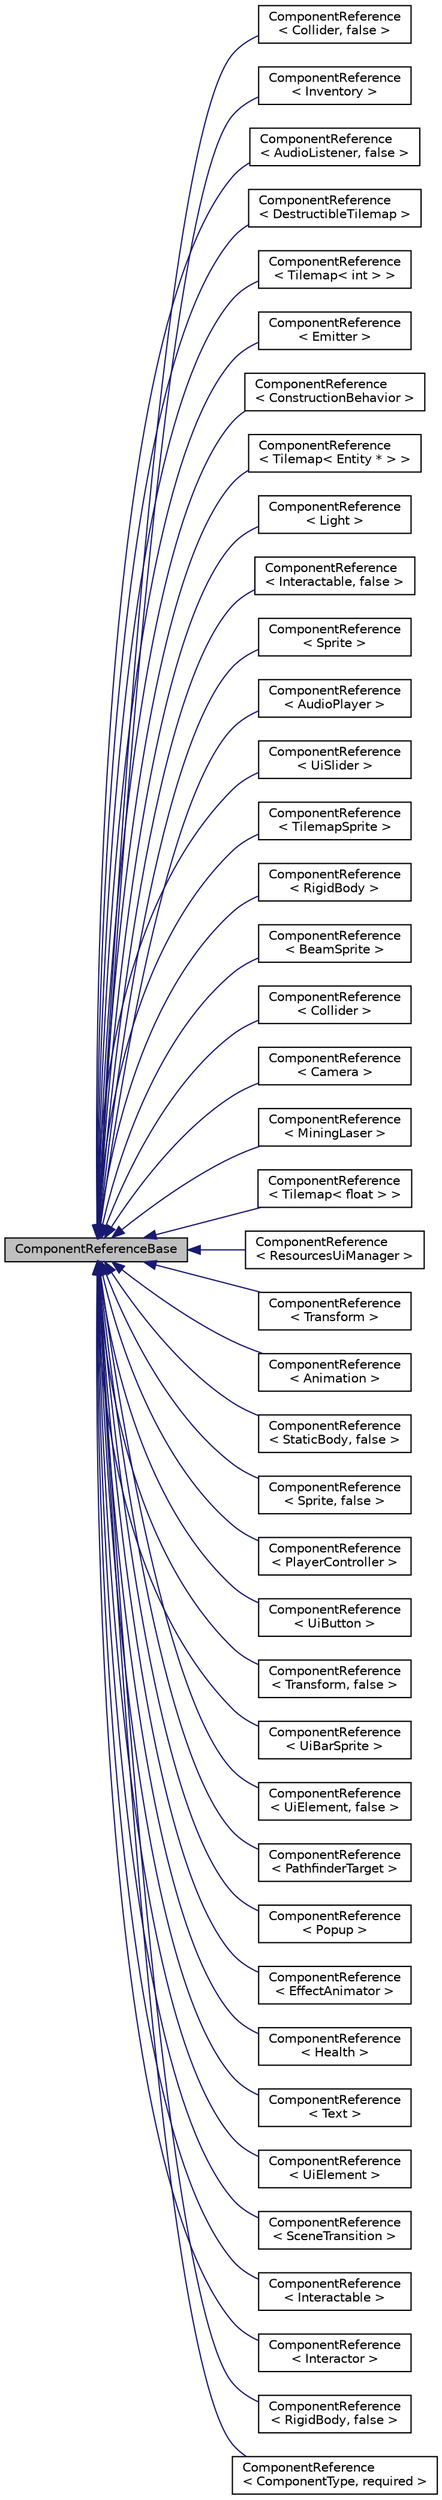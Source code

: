digraph "ComponentReferenceBase"
{
 // LATEX_PDF_SIZE
  edge [fontname="Helvetica",fontsize="10",labelfontname="Helvetica",labelfontsize="10"];
  node [fontname="Helvetica",fontsize="10",shape=record];
  rankdir="LR";
  Node1 [label="ComponentReferenceBase",height=0.2,width=0.4,color="black", fillcolor="grey75", style="filled", fontcolor="black",tooltip="abstract base class for templatized ComponentReferences"];
  Node1 -> Node2 [dir="back",color="midnightblue",fontsize="10",style="solid",fontname="Helvetica"];
  Node2 [label="ComponentReference\l\< Collider, false \>",height=0.2,width=0.4,color="black", fillcolor="white", style="filled",URL="$df/d02/classComponentReference.html",tooltip=" "];
  Node1 -> Node3 [dir="back",color="midnightblue",fontsize="10",style="solid",fontname="Helvetica"];
  Node3 [label="ComponentReference\l\< Inventory \>",height=0.2,width=0.4,color="black", fillcolor="white", style="filled",URL="$df/d02/classComponentReference.html",tooltip=" "];
  Node1 -> Node4 [dir="back",color="midnightblue",fontsize="10",style="solid",fontname="Helvetica"];
  Node4 [label="ComponentReference\l\< AudioListener, false \>",height=0.2,width=0.4,color="black", fillcolor="white", style="filled",URL="$df/d02/classComponentReference.html",tooltip=" "];
  Node1 -> Node5 [dir="back",color="midnightblue",fontsize="10",style="solid",fontname="Helvetica"];
  Node5 [label="ComponentReference\l\< DestructibleTilemap \>",height=0.2,width=0.4,color="black", fillcolor="white", style="filled",URL="$df/d02/classComponentReference.html",tooltip=" "];
  Node1 -> Node6 [dir="back",color="midnightblue",fontsize="10",style="solid",fontname="Helvetica"];
  Node6 [label="ComponentReference\l\< Tilemap\< int \> \>",height=0.2,width=0.4,color="black", fillcolor="white", style="filled",URL="$df/d02/classComponentReference.html",tooltip=" "];
  Node1 -> Node7 [dir="back",color="midnightblue",fontsize="10",style="solid",fontname="Helvetica"];
  Node7 [label="ComponentReference\l\< Emitter \>",height=0.2,width=0.4,color="black", fillcolor="white", style="filled",URL="$df/d02/classComponentReference.html",tooltip=" "];
  Node1 -> Node8 [dir="back",color="midnightblue",fontsize="10",style="solid",fontname="Helvetica"];
  Node8 [label="ComponentReference\l\< ConstructionBehavior \>",height=0.2,width=0.4,color="black", fillcolor="white", style="filled",URL="$df/d02/classComponentReference.html",tooltip=" "];
  Node1 -> Node9 [dir="back",color="midnightblue",fontsize="10",style="solid",fontname="Helvetica"];
  Node9 [label="ComponentReference\l\< Tilemap\< Entity * \> \>",height=0.2,width=0.4,color="black", fillcolor="white", style="filled",URL="$df/d02/classComponentReference.html",tooltip=" "];
  Node1 -> Node10 [dir="back",color="midnightblue",fontsize="10",style="solid",fontname="Helvetica"];
  Node10 [label="ComponentReference\l\< Light \>",height=0.2,width=0.4,color="black", fillcolor="white", style="filled",URL="$df/d02/classComponentReference.html",tooltip=" "];
  Node1 -> Node11 [dir="back",color="midnightblue",fontsize="10",style="solid",fontname="Helvetica"];
  Node11 [label="ComponentReference\l\< Interactable, false \>",height=0.2,width=0.4,color="black", fillcolor="white", style="filled",URL="$df/d02/classComponentReference.html",tooltip=" "];
  Node1 -> Node12 [dir="back",color="midnightblue",fontsize="10",style="solid",fontname="Helvetica"];
  Node12 [label="ComponentReference\l\< Sprite \>",height=0.2,width=0.4,color="black", fillcolor="white", style="filled",URL="$df/d02/classComponentReference.html",tooltip=" "];
  Node1 -> Node13 [dir="back",color="midnightblue",fontsize="10",style="solid",fontname="Helvetica"];
  Node13 [label="ComponentReference\l\< AudioPlayer \>",height=0.2,width=0.4,color="black", fillcolor="white", style="filled",URL="$df/d02/classComponentReference.html",tooltip=" "];
  Node1 -> Node14 [dir="back",color="midnightblue",fontsize="10",style="solid",fontname="Helvetica"];
  Node14 [label="ComponentReference\l\< UiSlider \>",height=0.2,width=0.4,color="black", fillcolor="white", style="filled",URL="$df/d02/classComponentReference.html",tooltip=" "];
  Node1 -> Node15 [dir="back",color="midnightblue",fontsize="10",style="solid",fontname="Helvetica"];
  Node15 [label="ComponentReference\l\< TilemapSprite \>",height=0.2,width=0.4,color="black", fillcolor="white", style="filled",URL="$df/d02/classComponentReference.html",tooltip=" "];
  Node1 -> Node16 [dir="back",color="midnightblue",fontsize="10",style="solid",fontname="Helvetica"];
  Node16 [label="ComponentReference\l\< RigidBody \>",height=0.2,width=0.4,color="black", fillcolor="white", style="filled",URL="$df/d02/classComponentReference.html",tooltip=" "];
  Node1 -> Node17 [dir="back",color="midnightblue",fontsize="10",style="solid",fontname="Helvetica"];
  Node17 [label="ComponentReference\l\< BeamSprite \>",height=0.2,width=0.4,color="black", fillcolor="white", style="filled",URL="$df/d02/classComponentReference.html",tooltip=" "];
  Node1 -> Node18 [dir="back",color="midnightblue",fontsize="10",style="solid",fontname="Helvetica"];
  Node18 [label="ComponentReference\l\< Collider \>",height=0.2,width=0.4,color="black", fillcolor="white", style="filled",URL="$df/d02/classComponentReference.html",tooltip=" "];
  Node1 -> Node19 [dir="back",color="midnightblue",fontsize="10",style="solid",fontname="Helvetica"];
  Node19 [label="ComponentReference\l\< Camera \>",height=0.2,width=0.4,color="black", fillcolor="white", style="filled",URL="$df/d02/classComponentReference.html",tooltip=" "];
  Node1 -> Node20 [dir="back",color="midnightblue",fontsize="10",style="solid",fontname="Helvetica"];
  Node20 [label="ComponentReference\l\< MiningLaser \>",height=0.2,width=0.4,color="black", fillcolor="white", style="filled",URL="$df/d02/classComponentReference.html",tooltip=" "];
  Node1 -> Node21 [dir="back",color="midnightblue",fontsize="10",style="solid",fontname="Helvetica"];
  Node21 [label="ComponentReference\l\< Tilemap\< float \> \>",height=0.2,width=0.4,color="black", fillcolor="white", style="filled",URL="$df/d02/classComponentReference.html",tooltip=" "];
  Node1 -> Node22 [dir="back",color="midnightblue",fontsize="10",style="solid",fontname="Helvetica"];
  Node22 [label="ComponentReference\l\< ResourcesUiManager \>",height=0.2,width=0.4,color="black", fillcolor="white", style="filled",URL="$df/d02/classComponentReference.html",tooltip=" "];
  Node1 -> Node23 [dir="back",color="midnightblue",fontsize="10",style="solid",fontname="Helvetica"];
  Node23 [label="ComponentReference\l\< Transform \>",height=0.2,width=0.4,color="black", fillcolor="white", style="filled",URL="$df/d02/classComponentReference.html",tooltip=" "];
  Node1 -> Node24 [dir="back",color="midnightblue",fontsize="10",style="solid",fontname="Helvetica"];
  Node24 [label="ComponentReference\l\< Animation \>",height=0.2,width=0.4,color="black", fillcolor="white", style="filled",URL="$df/d02/classComponentReference.html",tooltip=" "];
  Node1 -> Node25 [dir="back",color="midnightblue",fontsize="10",style="solid",fontname="Helvetica"];
  Node25 [label="ComponentReference\l\< StaticBody, false \>",height=0.2,width=0.4,color="black", fillcolor="white", style="filled",URL="$df/d02/classComponentReference.html",tooltip=" "];
  Node1 -> Node26 [dir="back",color="midnightblue",fontsize="10",style="solid",fontname="Helvetica"];
  Node26 [label="ComponentReference\l\< Sprite, false \>",height=0.2,width=0.4,color="black", fillcolor="white", style="filled",URL="$df/d02/classComponentReference.html",tooltip=" "];
  Node1 -> Node27 [dir="back",color="midnightblue",fontsize="10",style="solid",fontname="Helvetica"];
  Node27 [label="ComponentReference\l\< PlayerController \>",height=0.2,width=0.4,color="black", fillcolor="white", style="filled",URL="$df/d02/classComponentReference.html",tooltip=" "];
  Node1 -> Node28 [dir="back",color="midnightblue",fontsize="10",style="solid",fontname="Helvetica"];
  Node28 [label="ComponentReference\l\< UiButton \>",height=0.2,width=0.4,color="black", fillcolor="white", style="filled",URL="$df/d02/classComponentReference.html",tooltip=" "];
  Node1 -> Node29 [dir="back",color="midnightblue",fontsize="10",style="solid",fontname="Helvetica"];
  Node29 [label="ComponentReference\l\< Transform, false \>",height=0.2,width=0.4,color="black", fillcolor="white", style="filled",URL="$df/d02/classComponentReference.html",tooltip=" "];
  Node1 -> Node30 [dir="back",color="midnightblue",fontsize="10",style="solid",fontname="Helvetica"];
  Node30 [label="ComponentReference\l\< UiBarSprite \>",height=0.2,width=0.4,color="black", fillcolor="white", style="filled",URL="$df/d02/classComponentReference.html",tooltip=" "];
  Node1 -> Node31 [dir="back",color="midnightblue",fontsize="10",style="solid",fontname="Helvetica"];
  Node31 [label="ComponentReference\l\< UiElement, false \>",height=0.2,width=0.4,color="black", fillcolor="white", style="filled",URL="$df/d02/classComponentReference.html",tooltip=" "];
  Node1 -> Node32 [dir="back",color="midnightblue",fontsize="10",style="solid",fontname="Helvetica"];
  Node32 [label="ComponentReference\l\< PathfinderTarget \>",height=0.2,width=0.4,color="black", fillcolor="white", style="filled",URL="$df/d02/classComponentReference.html",tooltip=" "];
  Node1 -> Node33 [dir="back",color="midnightblue",fontsize="10",style="solid",fontname="Helvetica"];
  Node33 [label="ComponentReference\l\< Popup \>",height=0.2,width=0.4,color="black", fillcolor="white", style="filled",URL="$df/d02/classComponentReference.html",tooltip=" "];
  Node1 -> Node34 [dir="back",color="midnightblue",fontsize="10",style="solid",fontname="Helvetica"];
  Node34 [label="ComponentReference\l\< EffectAnimator \>",height=0.2,width=0.4,color="black", fillcolor="white", style="filled",URL="$df/d02/classComponentReference.html",tooltip=" "];
  Node1 -> Node35 [dir="back",color="midnightblue",fontsize="10",style="solid",fontname="Helvetica"];
  Node35 [label="ComponentReference\l\< Health \>",height=0.2,width=0.4,color="black", fillcolor="white", style="filled",URL="$df/d02/classComponentReference.html",tooltip=" "];
  Node1 -> Node36 [dir="back",color="midnightblue",fontsize="10",style="solid",fontname="Helvetica"];
  Node36 [label="ComponentReference\l\< Text \>",height=0.2,width=0.4,color="black", fillcolor="white", style="filled",URL="$df/d02/classComponentReference.html",tooltip=" "];
  Node1 -> Node37 [dir="back",color="midnightblue",fontsize="10",style="solid",fontname="Helvetica"];
  Node37 [label="ComponentReference\l\< UiElement \>",height=0.2,width=0.4,color="black", fillcolor="white", style="filled",URL="$df/d02/classComponentReference.html",tooltip=" "];
  Node1 -> Node38 [dir="back",color="midnightblue",fontsize="10",style="solid",fontname="Helvetica"];
  Node38 [label="ComponentReference\l\< SceneTransition \>",height=0.2,width=0.4,color="black", fillcolor="white", style="filled",URL="$df/d02/classComponentReference.html",tooltip=" "];
  Node1 -> Node39 [dir="back",color="midnightblue",fontsize="10",style="solid",fontname="Helvetica"];
  Node39 [label="ComponentReference\l\< Interactable \>",height=0.2,width=0.4,color="black", fillcolor="white", style="filled",URL="$df/d02/classComponentReference.html",tooltip=" "];
  Node1 -> Node40 [dir="back",color="midnightblue",fontsize="10",style="solid",fontname="Helvetica"];
  Node40 [label="ComponentReference\l\< Interactor \>",height=0.2,width=0.4,color="black", fillcolor="white", style="filled",URL="$df/d02/classComponentReference.html",tooltip=" "];
  Node1 -> Node41 [dir="back",color="midnightblue",fontsize="10",style="solid",fontname="Helvetica"];
  Node41 [label="ComponentReference\l\< RigidBody, false \>",height=0.2,width=0.4,color="black", fillcolor="white", style="filled",URL="$df/d02/classComponentReference.html",tooltip=" "];
  Node1 -> Node42 [dir="back",color="midnightblue",fontsize="10",style="solid",fontname="Helvetica"];
  Node42 [label="ComponentReference\l\< ComponentType, required \>",height=0.2,width=0.4,color="black", fillcolor="white", style="filled",URL="$df/d02/classComponentReference.html",tooltip="a reference to a component in the scene"];
}
